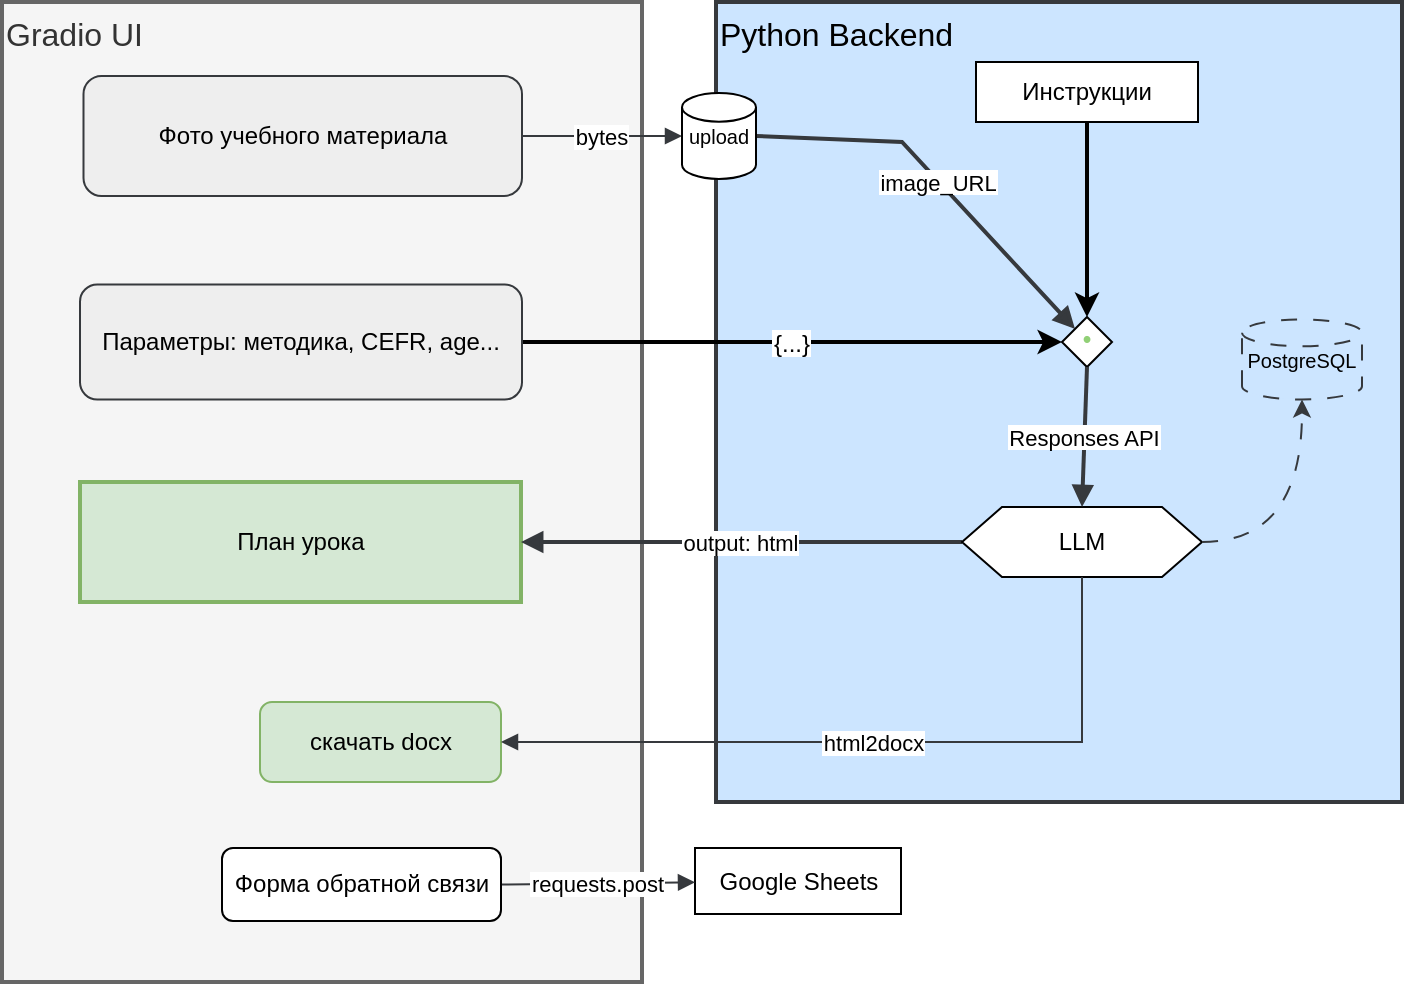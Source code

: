<mxfile version="27.0.6">
  <diagram name="Page-1" id="UXf6ROreadPoHm0ih9TI">
    <mxGraphModel dx="827" dy="732" grid="1" gridSize="10" guides="1" tooltips="1" connect="1" arrows="1" fold="1" page="1" pageScale="1" pageWidth="827" pageHeight="1169" math="0" shadow="0">
      <root>
        <mxCell id="0" />
        <mxCell id="1" parent="0" />
        <mxCell id="IhbMUD1_a28VK6bJ-pFF-89" value="Gradio UI" style="whiteSpace=wrap;strokeWidth=2;verticalAlign=top;fontSize=16;align=left;fillColor=#f5f5f5;strokeColor=#666666;fontColor=#333333;" vertex="1" parent="1">
          <mxGeometry x="500" y="710" width="320" height="490" as="geometry" />
        </mxCell>
        <mxCell id="IhbMUD1_a28VK6bJ-pFF-90" value="Python Backend" style="whiteSpace=wrap;strokeWidth=2;verticalAlign=top;fontSize=16;align=left;fillColor=#cce5ff;strokeColor=#36393d;" vertex="1" parent="1">
          <mxGeometry x="857" y="710" width="343" height="400" as="geometry" />
        </mxCell>
        <mxCell id="IhbMUD1_a28VK6bJ-pFF-94" value="План урока" style="whiteSpace=wrap;strokeWidth=2;fillColor=#d5e8d4;strokeColor=#82b366;" vertex="1" parent="1">
          <mxGeometry x="539" y="950" width="220.5" height="60" as="geometry" />
        </mxCell>
        <mxCell id="IhbMUD1_a28VK6bJ-pFF-101" value="Google Sheets" style="whiteSpace=wrap;strokeWidth=1;" vertex="1" parent="1">
          <mxGeometry x="846.5" y="1133" width="103" height="33" as="geometry" />
        </mxCell>
        <mxCell id="IhbMUD1_a28VK6bJ-pFF-157" style="edgeStyle=orthogonalEdgeStyle;rounded=0;orthogonalLoop=1;jettySize=auto;html=1;entryX=0.5;entryY=0;entryDx=0;entryDy=0;strokeWidth=2;" edge="1" parent="1" source="IhbMUD1_a28VK6bJ-pFF-102" target="IhbMUD1_a28VK6bJ-pFF-153">
          <mxGeometry relative="1" as="geometry" />
        </mxCell>
        <mxCell id="IhbMUD1_a28VK6bJ-pFF-102" value="Инструкции" style="whiteSpace=wrap;strokeWidth=1;" vertex="1" parent="1">
          <mxGeometry x="987" y="740" width="111" height="30" as="geometry" />
        </mxCell>
        <mxCell id="IhbMUD1_a28VK6bJ-pFF-105" value="bytes" style="curved=0;startArrow=none;endArrow=block;exitX=1;exitY=0.5;entryX=0;entryY=0.5;rounded=0;entryDx=0;entryDy=0;entryPerimeter=0;labelBackgroundColor=#FFFFFF;fillColor=#cce5ff;strokeColor=#36393d;labelBorderColor=none;exitDx=0;exitDy=0;" edge="1" parent="1" source="IhbMUD1_a28VK6bJ-pFF-148" target="IhbMUD1_a28VK6bJ-pFF-132">
          <mxGeometry relative="1" as="geometry">
            <Array as="points" />
            <mxPoint x="778" y="775" as="sourcePoint" />
          </mxGeometry>
        </mxCell>
        <mxCell id="IhbMUD1_a28VK6bJ-pFF-106" value="image_URL" style="curved=0;startArrow=none;endArrow=block;rounded=0;exitX=1;exitY=0.5;exitDx=0;exitDy=0;exitPerimeter=0;fillColor=#cce5ff;strokeColor=#36393d;strokeWidth=2;" edge="1" parent="1" source="IhbMUD1_a28VK6bJ-pFF-132" target="IhbMUD1_a28VK6bJ-pFF-153">
          <mxGeometry relative="1" as="geometry">
            <Array as="points">
              <mxPoint x="950" y="780" />
            </Array>
            <mxPoint x="1030" y="830" as="targetPoint" />
          </mxGeometry>
        </mxCell>
        <mxCell id="IhbMUD1_a28VK6bJ-pFF-107" value="{...}" style="entryX=0;entryY=0.5;entryDx=0;entryDy=0;fontSize=12;strokeWidth=2;" edge="1" parent="1" source="IhbMUD1_a28VK6bJ-pFF-131" target="IhbMUD1_a28VK6bJ-pFF-153">
          <mxGeometry relative="1" as="geometry">
            <Array as="points" />
          </mxGeometry>
        </mxCell>
        <mxCell id="IhbMUD1_a28VK6bJ-pFF-112" value="output: html" style="curved=0;startArrow=none;endArrow=block;exitX=0;exitY=0.5;rounded=0;exitDx=0;exitDy=0;fillColor=#cce5ff;strokeColor=#36393d;entryX=1;entryY=0.5;entryDx=0;entryDy=0;strokeWidth=2;" edge="1" parent="1" source="IhbMUD1_a28VK6bJ-pFF-133" target="IhbMUD1_a28VK6bJ-pFF-94">
          <mxGeometry relative="1" as="geometry">
            <Array as="points" />
            <mxPoint x="760" y="940" as="targetPoint" />
          </mxGeometry>
        </mxCell>
        <mxCell id="IhbMUD1_a28VK6bJ-pFF-113" value="requests.post" style="curved=0;startArrow=none;endArrow=block;exitX=1;exitY=0.5;rounded=0;exitDx=0;exitDy=0;fillColor=#cce5ff;strokeColor=#36393d;" edge="1" parent="1" source="IhbMUD1_a28VK6bJ-pFF-147" target="IhbMUD1_a28VK6bJ-pFF-101">
          <mxGeometry x="-0.003" relative="1" as="geometry">
            <Array as="points" />
            <mxPoint as="offset" />
          </mxGeometry>
        </mxCell>
        <mxCell id="IhbMUD1_a28VK6bJ-pFF-131" value="Параметры: методика, CEFR, age..." style="rounded=1;whiteSpace=wrap;html=1;strokeWidth=1;fillColor=#eeeeee;strokeColor=#36393d;" vertex="1" parent="1">
          <mxGeometry x="539" y="851.25" width="221" height="57.5" as="geometry" />
        </mxCell>
        <mxCell id="IhbMUD1_a28VK6bJ-pFF-132" value="upload" style="strokeWidth=1;html=1;shape=mxgraph.flowchart.database;whiteSpace=wrap;fontSize=10;fontStyle=0" vertex="1" parent="1">
          <mxGeometry x="840" y="755.5" width="37" height="43" as="geometry" />
        </mxCell>
        <mxCell id="IhbMUD1_a28VK6bJ-pFF-133" value="LLM" style="shape=hexagon;perimeter=hexagonPerimeter2;whiteSpace=wrap;html=1;fixedSize=1;" vertex="1" parent="1">
          <mxGeometry x="980" y="962.5" width="120" height="35" as="geometry" />
        </mxCell>
        <mxCell id="IhbMUD1_a28VK6bJ-pFF-137" value="скачать docx" style="rounded=1;whiteSpace=wrap;html=1;verticalAlign=middle;labelBackgroundColor=none;labelPosition=center;verticalLabelPosition=middle;align=center;strokeWidth=1;fillColor=#d5e8d4;strokeColor=#82b366;" vertex="1" parent="1">
          <mxGeometry x="629" y="1060" width="120.5" height="40" as="geometry" />
        </mxCell>
        <mxCell id="IhbMUD1_a28VK6bJ-pFF-140" value="PostgreSQL" style="strokeWidth=1;html=1;shape=mxgraph.flowchart.database;whiteSpace=wrap;fillColor=#cce5ff;strokeColor=#36393d;fontSize=10;dashed=1;dashPattern=8 8;" vertex="1" parent="1">
          <mxGeometry x="1120" y="868.75" width="60" height="40" as="geometry" />
        </mxCell>
        <mxCell id="IhbMUD1_a28VK6bJ-pFF-142" style="edgeStyle=orthogonalEdgeStyle;rounded=0;orthogonalLoop=1;jettySize=auto;html=1;entryX=0.5;entryY=1;entryDx=0;entryDy=0;entryPerimeter=0;dashed=1;dashPattern=8 8;curved=1;endSize=6;shadow=0;flowAnimation=0;fillColor=#cce5ff;strokeColor=#36393d;" edge="1" parent="1" source="IhbMUD1_a28VK6bJ-pFF-133" target="IhbMUD1_a28VK6bJ-pFF-140">
          <mxGeometry relative="1" as="geometry" />
        </mxCell>
        <mxCell id="IhbMUD1_a28VK6bJ-pFF-145" value="html2docx" style="curved=0;startArrow=none;endArrow=block;exitX=0.5;exitY=1;rounded=0;exitDx=0;exitDy=0;entryX=1;entryY=0.5;entryDx=0;entryDy=0;fillColor=#cce5ff;strokeColor=#36393d;" edge="1" parent="1" source="IhbMUD1_a28VK6bJ-pFF-133" target="IhbMUD1_a28VK6bJ-pFF-137">
          <mxGeometry relative="1" as="geometry">
            <Array as="points">
              <mxPoint x="1040" y="1080" />
            </Array>
            <mxPoint x="1043" y="1050" as="sourcePoint" />
            <mxPoint x="771.38" y="1185" as="targetPoint" />
          </mxGeometry>
        </mxCell>
        <mxCell id="IhbMUD1_a28VK6bJ-pFF-147" value="Форма обратной связи" style="rounded=1;whiteSpace=wrap;html=1;verticalAlign=middle;labelBackgroundColor=none;labelPosition=center;verticalLabelPosition=middle;align=center;strokeWidth=1;" vertex="1" parent="1">
          <mxGeometry x="610" y="1133" width="139.5" height="36.5" as="geometry" />
        </mxCell>
        <mxCell id="IhbMUD1_a28VK6bJ-pFF-148" value="Фото учебного материала" style="rounded=1;whiteSpace=wrap;html=1;strokeWidth=1;fillColor=#eeeeee;strokeColor=#36393d;" vertex="1" parent="1">
          <mxGeometry x="540.75" y="747" width="219.25" height="60" as="geometry" />
        </mxCell>
        <mxCell id="IhbMUD1_a28VK6bJ-pFF-153" value="&lt;pre style=&quot;font-family: Menlo, &amp;quot;Roboto Mono&amp;quot;, &amp;quot;Courier New&amp;quot;, Courier, monospace, Inter, sans-serif; overflow: auto; padding: 9.144px 13.716px; text-wrap-mode: wrap; word-break: break-all; color: rgb(255, 255, 255); font-size: 12.573px; text-align: start; margin-top: 0px !important; margin-bottom: 0px !important;&quot;&gt;&lt;span style=&quot;color: rgb(145, 208, 118);&quot; class=&quot;token text string&quot;&gt;•&lt;/span&gt;&lt;/pre&gt;" style="rhombus;whiteSpace=wrap;html=1;verticalAlign=middle;align=center;" vertex="1" parent="1">
          <mxGeometry x="1030" y="867.5" width="25" height="25" as="geometry" />
        </mxCell>
        <mxCell id="IhbMUD1_a28VK6bJ-pFF-156" value="Responses API" style="curved=0;startArrow=none;endArrow=block;exitX=0.5;exitY=1;entryX=0.5;entryY=0;rounded=0;entryDx=0;entryDy=0;labelBackgroundColor=#FFFFFF;fillColor=#cce5ff;strokeColor=#36393d;labelBorderColor=none;exitDx=0;exitDy=0;strokeWidth=2;" edge="1" parent="1" source="IhbMUD1_a28VK6bJ-pFF-153" target="IhbMUD1_a28VK6bJ-pFF-133">
          <mxGeometry relative="1" as="geometry">
            <Array as="points" />
            <mxPoint x="1080" y="1020" as="sourcePoint" />
            <mxPoint x="1160" y="1028" as="targetPoint" />
          </mxGeometry>
        </mxCell>
      </root>
    </mxGraphModel>
  </diagram>
</mxfile>
